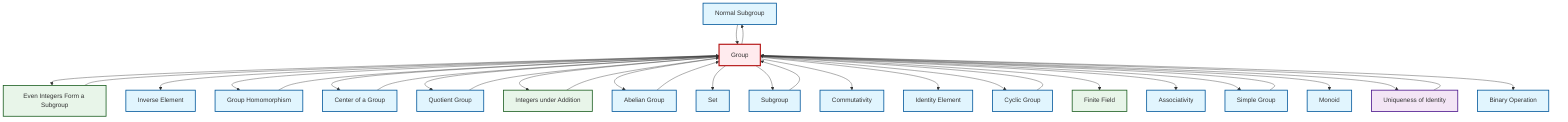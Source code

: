 graph TD
    classDef definition fill:#e1f5fe,stroke:#01579b,stroke-width:2px
    classDef theorem fill:#f3e5f5,stroke:#4a148c,stroke-width:2px
    classDef axiom fill:#fff3e0,stroke:#e65100,stroke-width:2px
    classDef example fill:#e8f5e9,stroke:#1b5e20,stroke-width:2px
    classDef current fill:#ffebee,stroke:#b71c1c,stroke-width:3px
    def-normal-subgroup["Normal Subgroup"]:::definition
    def-associativity["Associativity"]:::definition
    def-identity-element["Identity Element"]:::definition
    def-abelian-group["Abelian Group"]:::definition
    def-inverse-element["Inverse Element"]:::definition
    def-monoid["Monoid"]:::definition
    def-quotient-group["Quotient Group"]:::definition
    def-group["Group"]:::definition
    def-simple-group["Simple Group"]:::definition
    def-subgroup["Subgroup"]:::definition
    ex-finite-field["Finite Field"]:::example
    def-set["Set"]:::definition
    def-center-of-group["Center of a Group"]:::definition
    def-homomorphism["Group Homomorphism"]:::definition
    def-binary-operation["Binary Operation"]:::definition
    def-cyclic-group["Cyclic Group"]:::definition
    ex-even-integers-subgroup["Even Integers Form a Subgroup"]:::example
    def-commutativity["Commutativity"]:::definition
    thm-unique-identity["Uniqueness of Identity"]:::theorem
    ex-integers-addition["Integers under Addition"]:::example
    def-group --> ex-even-integers-subgroup
    def-subgroup --> def-group
    def-center-of-group --> def-group
    def-group --> def-inverse-element
    def-group --> def-homomorphism
    def-group --> def-center-of-group
    thm-unique-identity --> def-group
    def-quotient-group --> def-group
    ex-integers-addition --> def-group
    def-group --> def-quotient-group
    def-group --> ex-integers-addition
    def-group --> def-abelian-group
    def-group --> def-set
    def-group --> def-subgroup
    def-cyclic-group --> def-group
    def-abelian-group --> def-group
    def-group --> def-commutativity
    def-group --> def-identity-element
    def-group --> def-normal-subgroup
    def-group --> def-cyclic-group
    def-group --> ex-finite-field
    def-simple-group --> def-group
    def-group --> def-associativity
    def-normal-subgroup --> def-group
    def-group --> def-simple-group
    def-homomorphism --> def-group
    def-group --> def-monoid
    def-group --> thm-unique-identity
    def-group --> def-binary-operation
    ex-even-integers-subgroup --> def-group
    class def-group current